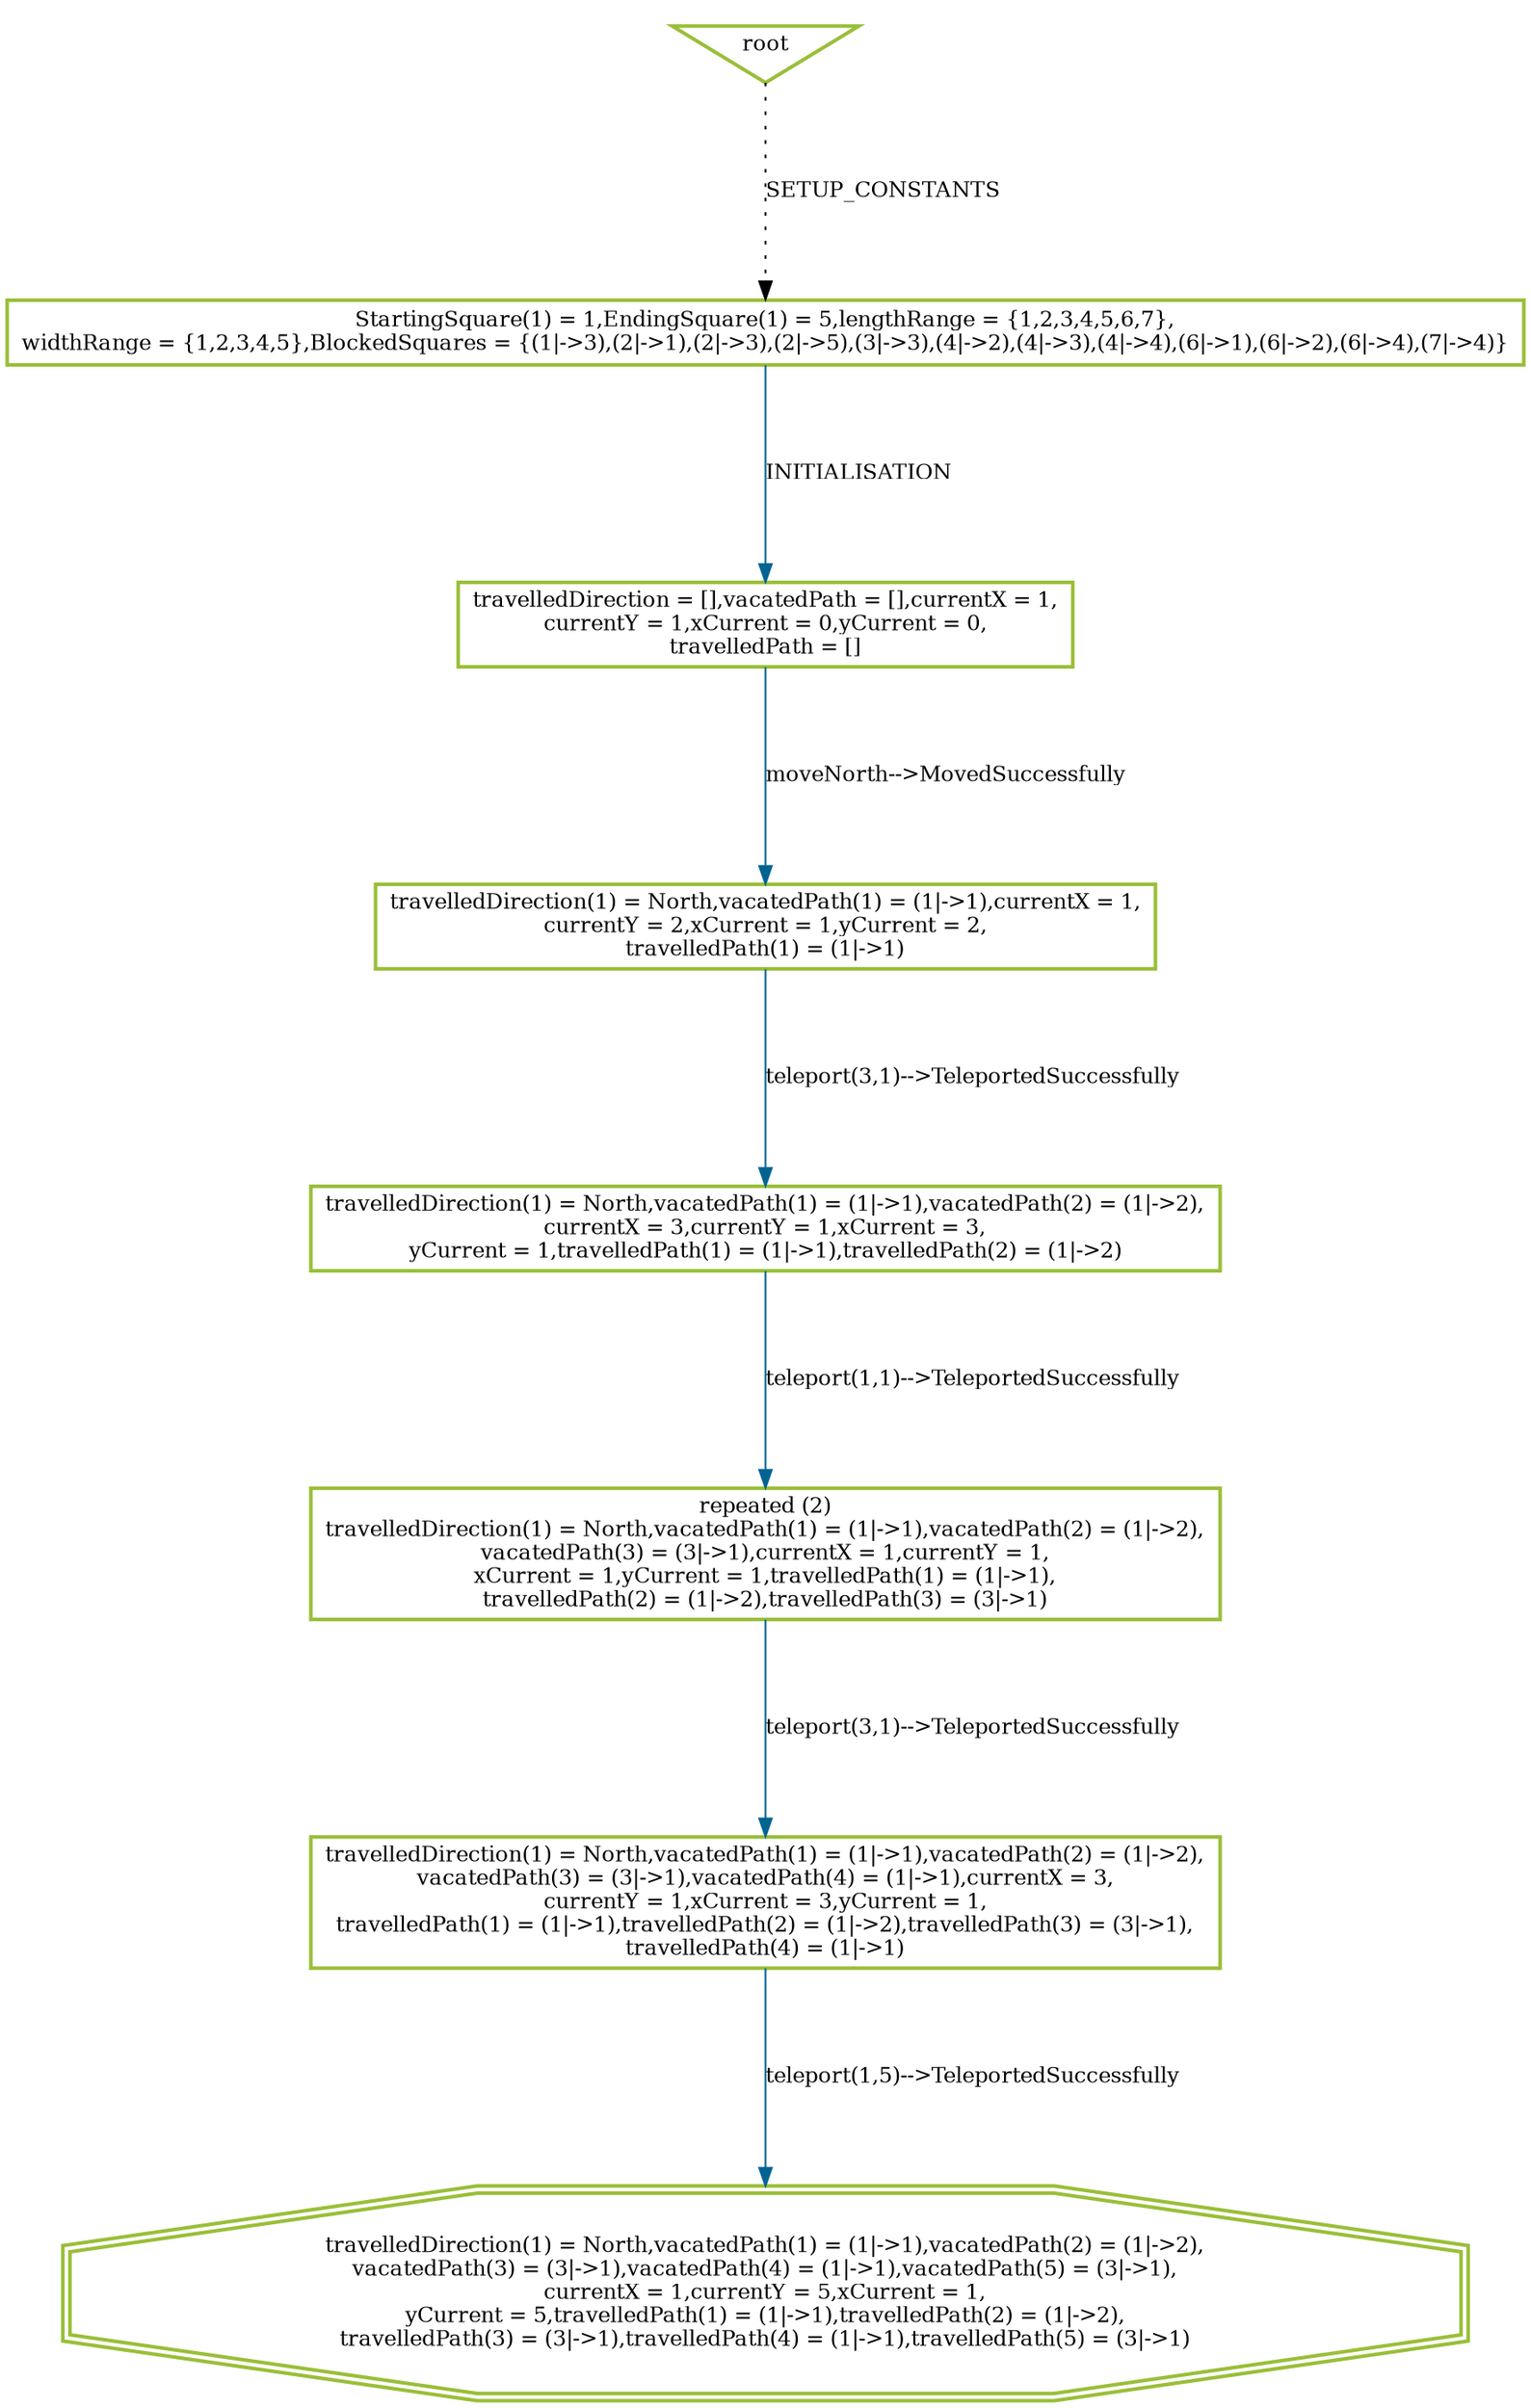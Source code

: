 digraph history {
graph [nodesep=1.5, ranksep=1.5];
0 [shape=box, color="#99BF38", fontsize=12, penwidth=2, label="StartingSquare(1) = 1,EndingSquare(1) = 5,lengthRange = \{1,2,3,4,5,6,7\},\nwidthRange = \{1,2,3,4,5\},BlockedSquares = \{(1\|-\>3),(2\|-\>1),(2\|-\>3),(2\|-\>5),(3\|-\>3),(4\|-\>2),(4\|-\>3),(4\|-\>4),(6\|-\>1),(6\|-\>2),(6\|-\>4),(7\|-\>4)\}"];

1 [shape=box, color="#99BF38", fontsize=12, penwidth=2, label="travelledDirection = [],vacatedPath = [],currentX = 1,\ncurrentY = 1,xCurrent = 0,yCurrent = 0,\ntravelledPath = []"];

2 [shape=box, color="#99BF38", fontsize=12, penwidth=2, label="travelledDirection(1) = North,vacatedPath(1) = (1\|-\>1),currentX = 1,\ncurrentY = 2,xCurrent = 1,yCurrent = 2,\ntravelledPath(1) = (1\|-\>1)"];

14 [shape=box, color="#99BF38", fontsize=12, penwidth=2, label="travelledDirection(1) = North,vacatedPath(1) = (1\|-\>1),vacatedPath(2) = (1\|-\>2),\ncurrentX = 3,currentY = 1,xCurrent = 3,\nyCurrent = 1,travelledPath(1) = (1\|-\>1),travelledPath(2) = (1\|-\>2)"];

23 [shape=box, color="#99BF38", fontsize=12, penwidth=2, label="repeated (2)\ntravelledDirection(1) = North,vacatedPath(1) = (1\|-\>1),vacatedPath(2) = (1\|-\>2),\nvacatedPath(3) = (3\|-\>1),currentX = 1,currentY = 1,\nxCurrent = 1,yCurrent = 1,travelledPath(1) = (1\|-\>1),\ntravelledPath(2) = (1\|-\>2),travelledPath(3) = (3\|-\>1)"];

33 [shape=box, color="#99BF38", fontsize=12, penwidth=2, label="travelledDirection(1) = North,vacatedPath(1) = (1\|-\>1),vacatedPath(2) = (1\|-\>2),\nvacatedPath(3) = (3\|-\>1),vacatedPath(4) = (1\|-\>1),currentX = 3,\ncurrentY = 1,xCurrent = 3,yCurrent = 1,\ntravelledPath(1) = (1\|-\>1),travelledPath(2) = (1\|-\>2),travelledPath(3) = (3\|-\>1),\ntravelledPath(4) = (1\|-\>1)"];

50 [shape=doubleoctagon, color="#99BF38", fontsize=12, penwidth=2, label="travelledDirection(1) = North,vacatedPath(1) = (1\|-\>1),vacatedPath(2) = (1\|-\>2),\nvacatedPath(3) = (3\|-\>1),vacatedPath(4) = (1\|-\>1),vacatedPath(5) = (3\|-\>1),\ncurrentX = 1,currentY = 5,xCurrent = 1,\nyCurrent = 5,travelledPath(1) = (1\|-\>1),travelledPath(2) = (1\|-\>2),\ntravelledPath(3) = (3\|-\>1),travelledPath(4) = (1\|-\>1),travelledPath(5) = (3\|-\>1)"];

root [shape=invtriangle, color="#99BF38", fontsize=12, penwidth=2, label="root"];

root -> 0 [style = dotted, color = black, label="SETUP_CONSTANTS", fontsize=12];

0 -> 1 [color = "#006391", label="INITIALISATION", fontsize=12];

1 -> 2 [color = "#006391", label="moveNorth--\>MovedSuccessfully", fontsize=12];

2 -> 14 [color = "#006391", label="teleport(3,1)--\>TeleportedSuccessfully", fontsize=12];

14 -> 23 [color = "#006391", label="teleport(1,1)--\>TeleportedSuccessfully", fontsize=12];


23 -> 33 [color = "#006391", label="teleport(3,1)--\>TeleportedSuccessfully", fontsize=12];

33 -> 50 [color = "#006391", label="teleport(1,5)--\>TeleportedSuccessfully", fontsize=12];

}
